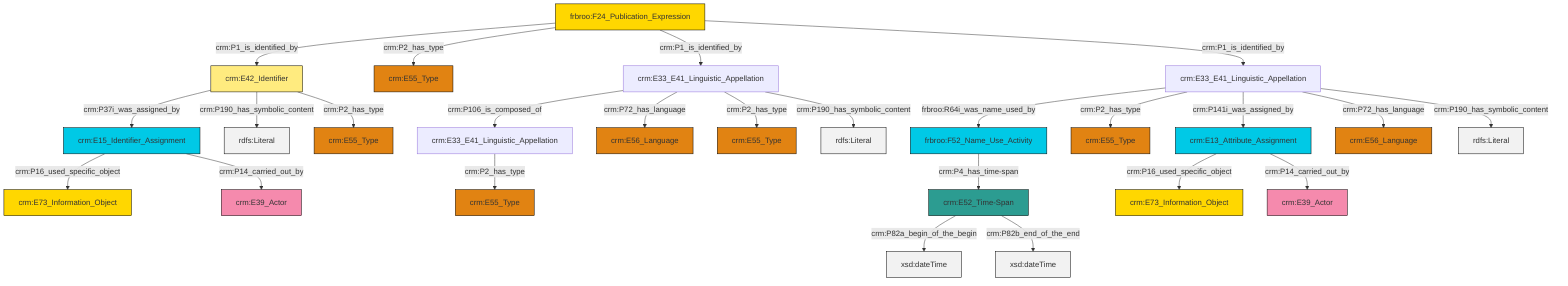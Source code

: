 graph TD
classDef Literal fill:#f2f2f2,stroke:#000000;
classDef CRM_Entity fill:#FFFFFF,stroke:#000000;
classDef Temporal_Entity fill:#00C9E6, stroke:#000000;
classDef Type fill:#E18312, stroke:#000000;
classDef Time-Span fill:#2C9C91, stroke:#000000;
classDef Appellation fill:#FFEB7F, stroke:#000000;
classDef Place fill:#008836, stroke:#000000;
classDef Persistent_Item fill:#B266B2, stroke:#000000;
classDef Conceptual_Object fill:#FFD700, stroke:#000000;
classDef Physical_Thing fill:#D2B48C, stroke:#000000;
classDef Actor fill:#f58aad, stroke:#000000;
classDef PC_Classes fill:#4ce600, stroke:#000000;
classDef Multi fill:#cccccc,stroke:#000000;

0["crm:E33_E41_Linguistic_Appellation"]:::Default -->|frbroo:R64i_was_name_used_by| 1["frbroo:F52_Name_Use_Activity"]:::Temporal_Entity
2["crm:E33_E41_Linguistic_Appellation"]:::Default -->|crm:P106_is_composed_of| 3["crm:E33_E41_Linguistic_Appellation"]:::Default
4["crm:E13_Attribute_Assignment"]:::Temporal_Entity -->|crm:P16_used_specific_object| 5["crm:E73_Information_Object"]:::Conceptual_Object
6["frbroo:F24_Publication_Expression"]:::Conceptual_Object -->|crm:P1_is_identified_by| 7["crm:E42_Identifier"]:::Appellation
3["crm:E33_E41_Linguistic_Appellation"]:::Default -->|crm:P2_has_type| 12["crm:E55_Type"]:::Type
2["crm:E33_E41_Linguistic_Appellation"]:::Default -->|crm:P72_has_language| 13["crm:E56_Language"]:::Type
7["crm:E42_Identifier"]:::Appellation -->|crm:P37i_was_assigned_by| 10["crm:E15_Identifier_Assignment"]:::Temporal_Entity
6["frbroo:F24_Publication_Expression"]:::Conceptual_Object -->|crm:P2_has_type| 17["crm:E55_Type"]:::Type
0["crm:E33_E41_Linguistic_Appellation"]:::Default -->|crm:P2_has_type| 18["crm:E55_Type"]:::Type
2["crm:E33_E41_Linguistic_Appellation"]:::Default -->|crm:P2_has_type| 14["crm:E55_Type"]:::Type
10["crm:E15_Identifier_Assignment"]:::Temporal_Entity -->|crm:P16_used_specific_object| 25["crm:E73_Information_Object"]:::Conceptual_Object
4["crm:E13_Attribute_Assignment"]:::Temporal_Entity -->|crm:P14_carried_out_by| 8["crm:E39_Actor"]:::Actor
6["frbroo:F24_Publication_Expression"]:::Conceptual_Object -->|crm:P1_is_identified_by| 2["crm:E33_E41_Linguistic_Appellation"]:::Default
23["crm:E52_Time-Span"]:::Time-Span -->|crm:P82a_begin_of_the_begin| 28[xsd:dateTime]:::Literal
0["crm:E33_E41_Linguistic_Appellation"]:::Default -->|crm:P141i_was_assigned_by| 4["crm:E13_Attribute_Assignment"]:::Temporal_Entity
6["frbroo:F24_Publication_Expression"]:::Conceptual_Object -->|crm:P1_is_identified_by| 0["crm:E33_E41_Linguistic_Appellation"]:::Default
0["crm:E33_E41_Linguistic_Appellation"]:::Default -->|crm:P72_has_language| 32["crm:E56_Language"]:::Type
7["crm:E42_Identifier"]:::Appellation -->|crm:P190_has_symbolic_content| 33[rdfs:Literal]:::Literal
1["frbroo:F52_Name_Use_Activity"]:::Temporal_Entity -->|crm:P4_has_time-span| 23["crm:E52_Time-Span"]:::Time-Span
7["crm:E42_Identifier"]:::Appellation -->|crm:P2_has_type| 26["crm:E55_Type"]:::Type
2["crm:E33_E41_Linguistic_Appellation"]:::Default -->|crm:P190_has_symbolic_content| 38[rdfs:Literal]:::Literal
23["crm:E52_Time-Span"]:::Time-Span -->|crm:P82b_end_of_the_end| 42[xsd:dateTime]:::Literal
0["crm:E33_E41_Linguistic_Appellation"]:::Default -->|crm:P190_has_symbolic_content| 44[rdfs:Literal]:::Literal
10["crm:E15_Identifier_Assignment"]:::Temporal_Entity -->|crm:P14_carried_out_by| 34["crm:E39_Actor"]:::Actor